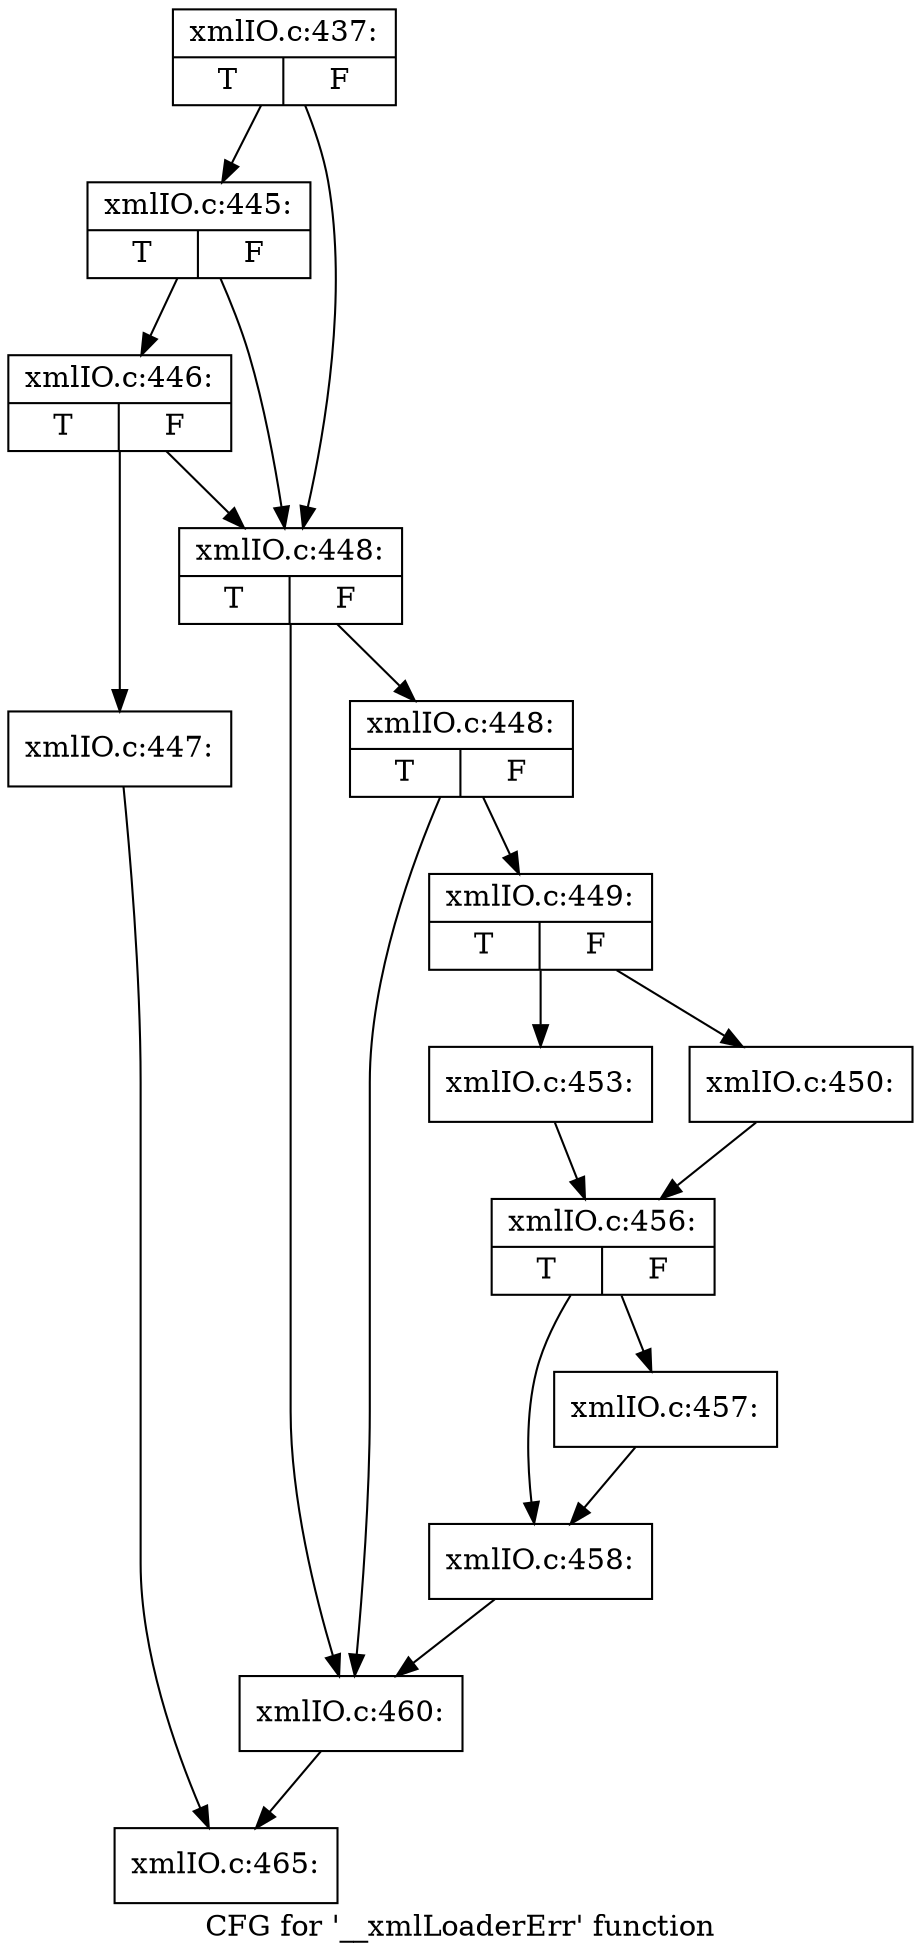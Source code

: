 digraph "CFG for '__xmlLoaderErr' function" {
	label="CFG for '__xmlLoaderErr' function";

	Node0x55ed34686120 [shape=record,label="{xmlIO.c:437:|{<s0>T|<s1>F}}"];
	Node0x55ed34686120 -> Node0x55ed346bfe00;
	Node0x55ed34686120 -> Node0x55ed346bfd30;
	Node0x55ed346bfe00 [shape=record,label="{xmlIO.c:445:|{<s0>T|<s1>F}}"];
	Node0x55ed346bfe00 -> Node0x55ed346bfd80;
	Node0x55ed346bfe00 -> Node0x55ed346bfd30;
	Node0x55ed346bfd80 [shape=record,label="{xmlIO.c:446:|{<s0>T|<s1>F}}"];
	Node0x55ed346bfd80 -> Node0x55ed346bfce0;
	Node0x55ed346bfd80 -> Node0x55ed346bfd30;
	Node0x55ed346bfce0 [shape=record,label="{xmlIO.c:447:}"];
	Node0x55ed346bfce0 -> Node0x55ed343bf1c0;
	Node0x55ed346bfd30 [shape=record,label="{xmlIO.c:448:|{<s0>T|<s1>F}}"];
	Node0x55ed346bfd30 -> Node0x55ed346c0920;
	Node0x55ed346bfd30 -> Node0x55ed346c08d0;
	Node0x55ed346c0920 [shape=record,label="{xmlIO.c:448:|{<s0>T|<s1>F}}"];
	Node0x55ed346c0920 -> Node0x55ed346c0880;
	Node0x55ed346c0920 -> Node0x55ed346c08d0;
	Node0x55ed346c0880 [shape=record,label="{xmlIO.c:449:|{<s0>T|<s1>F}}"];
	Node0x55ed346c0880 -> Node0x55ed346c10c0;
	Node0x55ed346c0880 -> Node0x55ed346c1160;
	Node0x55ed346c10c0 [shape=record,label="{xmlIO.c:450:}"];
	Node0x55ed346c10c0 -> Node0x55ed346c1110;
	Node0x55ed346c1160 [shape=record,label="{xmlIO.c:453:}"];
	Node0x55ed346c1160 -> Node0x55ed346c1110;
	Node0x55ed346c1110 [shape=record,label="{xmlIO.c:456:|{<s0>T|<s1>F}}"];
	Node0x55ed346c1110 -> Node0x55ed346c2110;
	Node0x55ed346c1110 -> Node0x55ed346c2160;
	Node0x55ed346c2110 [shape=record,label="{xmlIO.c:457:}"];
	Node0x55ed346c2110 -> Node0x55ed346c2160;
	Node0x55ed346c2160 [shape=record,label="{xmlIO.c:458:}"];
	Node0x55ed346c2160 -> Node0x55ed346c08d0;
	Node0x55ed346c08d0 [shape=record,label="{xmlIO.c:460:}"];
	Node0x55ed346c08d0 -> Node0x55ed343bf1c0;
	Node0x55ed343bf1c0 [shape=record,label="{xmlIO.c:465:}"];
}

